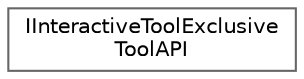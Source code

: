 digraph "Graphical Class Hierarchy"
{
 // INTERACTIVE_SVG=YES
 // LATEX_PDF_SIZE
  bgcolor="transparent";
  edge [fontname=Helvetica,fontsize=10,labelfontname=Helvetica,labelfontsize=10];
  node [fontname=Helvetica,fontsize=10,shape=box,height=0.2,width=0.4];
  rankdir="LR";
  Node0 [id="Node000000",label="IInteractiveToolExclusive\lToolAPI",height=0.2,width=0.4,color="grey40", fillcolor="white", style="filled",URL="$dc/d18/classIInteractiveToolExclusiveToolAPI.html",tooltip="IInteractiveToolExclusiveToolAPI provides an API to inform the ToolManager about tool exclusivity."];
}
